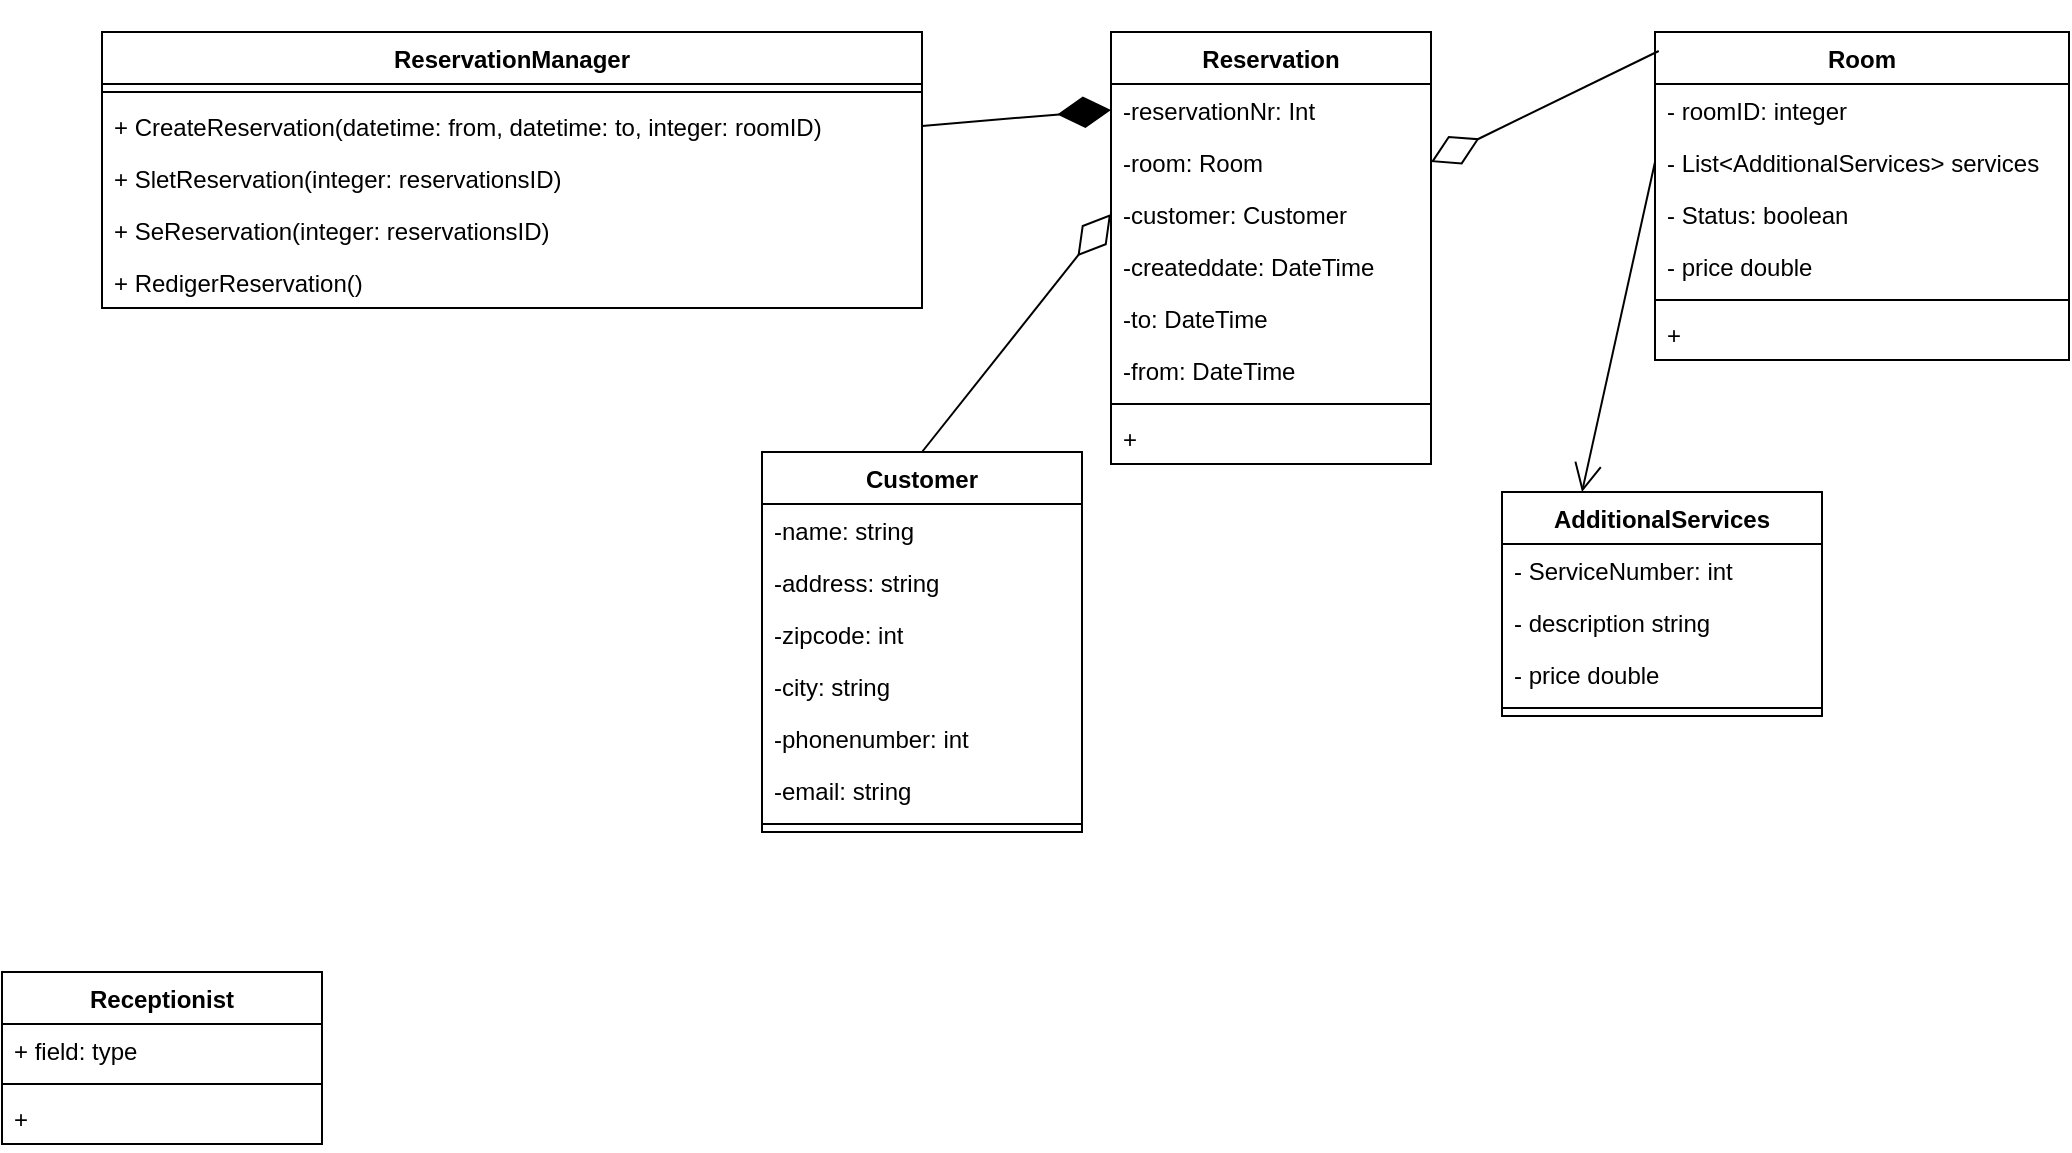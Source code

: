 <mxfile version="13.1.1" type="device"><diagram id="whZ5v9_JRnlCcAgVzc-4" name="Page-1"><mxGraphModel dx="1391" dy="804" grid="1" gridSize="10" guides="1" tooltips="1" connect="1" arrows="1" fold="1" page="1" pageScale="1" pageWidth="1169" pageHeight="827" math="0" shadow="0"><root><mxCell id="0"/><mxCell id="1" parent="0"/><mxCell id="ISTzka6p-pQinGL1WDb4-18" value="Receptionist" style="swimlane;fontStyle=1;align=center;verticalAlign=top;childLayout=stackLayout;horizontal=1;startSize=26;horizontalStack=0;resizeParent=1;resizeParentMax=0;resizeLast=0;collapsible=1;marginBottom=0;" parent="1" vertex="1"><mxGeometry x="30" y="520" width="160" height="86" as="geometry"/></mxCell><mxCell id="ISTzka6p-pQinGL1WDb4-19" value="+ field: type" style="text;strokeColor=none;fillColor=none;align=left;verticalAlign=top;spacingLeft=4;spacingRight=4;overflow=hidden;rotatable=0;points=[[0,0.5],[1,0.5]];portConstraint=eastwest;" parent="ISTzka6p-pQinGL1WDb4-18" vertex="1"><mxGeometry y="26" width="160" height="26" as="geometry"/></mxCell><mxCell id="ISTzka6p-pQinGL1WDb4-20" value="" style="line;strokeWidth=1;fillColor=none;align=left;verticalAlign=middle;spacingTop=-1;spacingLeft=3;spacingRight=3;rotatable=0;labelPosition=right;points=[];portConstraint=eastwest;" parent="ISTzka6p-pQinGL1WDb4-18" vertex="1"><mxGeometry y="52" width="160" height="8" as="geometry"/></mxCell><mxCell id="ISTzka6p-pQinGL1WDb4-21" value="+ " style="text;strokeColor=none;fillColor=none;align=left;verticalAlign=top;spacingLeft=4;spacingRight=4;overflow=hidden;rotatable=0;points=[[0,0.5],[1,0.5]];portConstraint=eastwest;" parent="ISTzka6p-pQinGL1WDb4-18" vertex="1"><mxGeometry y="60" width="160" height="26" as="geometry"/></mxCell><mxCell id="ISTzka6p-pQinGL1WDb4-11" value="ReservationManager" style="swimlane;fontStyle=1;align=center;verticalAlign=top;childLayout=stackLayout;horizontal=1;startSize=26;horizontalStack=0;resizeParent=1;resizeParentMax=0;resizeLast=0;collapsible=1;marginBottom=0;" parent="1" vertex="1"><mxGeometry x="80" y="50" width="410" height="138" as="geometry"/></mxCell><mxCell id="ISTzka6p-pQinGL1WDb4-13" value="" style="line;strokeWidth=1;fillColor=none;align=left;verticalAlign=middle;spacingTop=-1;spacingLeft=3;spacingRight=3;rotatable=0;labelPosition=right;points=[];portConstraint=eastwest;" parent="ISTzka6p-pQinGL1WDb4-11" vertex="1"><mxGeometry y="26" width="410" height="8" as="geometry"/></mxCell><mxCell id="ISTzka6p-pQinGL1WDb4-14" value="+ CreateReservation(datetime: from, datetime: to, integer: roomID)" style="text;strokeColor=none;fillColor=none;align=left;verticalAlign=top;spacingLeft=4;spacingRight=4;overflow=hidden;rotatable=0;points=[[0,0.5],[1,0.5]];portConstraint=eastwest;fontStyle=0" parent="ISTzka6p-pQinGL1WDb4-11" vertex="1"><mxGeometry y="34" width="410" height="26" as="geometry"/></mxCell><mxCell id="ISTzka6p-pQinGL1WDb4-15" value="+ SletReservation(integer: reservationsID) " style="text;strokeColor=none;fillColor=none;align=left;verticalAlign=top;spacingLeft=4;spacingRight=4;overflow=hidden;rotatable=0;points=[[0,0.5],[1,0.5]];portConstraint=eastwest;" parent="ISTzka6p-pQinGL1WDb4-11" vertex="1"><mxGeometry y="60" width="410" height="26" as="geometry"/></mxCell><mxCell id="ISTzka6p-pQinGL1WDb4-16" value="+ SeReservation(integer: reservationsID)" style="text;strokeColor=none;fillColor=none;align=left;verticalAlign=top;spacingLeft=4;spacingRight=4;overflow=hidden;rotatable=0;points=[[0,0.5],[1,0.5]];portConstraint=eastwest;" parent="ISTzka6p-pQinGL1WDb4-11" vertex="1"><mxGeometry y="86" width="410" height="26" as="geometry"/></mxCell><mxCell id="ISTzka6p-pQinGL1WDb4-17" value="+ RedigerReservation() " style="text;strokeColor=none;fillColor=none;align=left;verticalAlign=top;spacingLeft=4;spacingRight=4;overflow=hidden;rotatable=0;points=[[0,0.5],[1,0.5]];portConstraint=eastwest;" parent="ISTzka6p-pQinGL1WDb4-11" vertex="1"><mxGeometry y="112" width="410" height="26" as="geometry"/></mxCell><mxCell id="ISTzka6p-pQinGL1WDb4-26" value="Reservation" style="swimlane;fontStyle=1;align=center;verticalAlign=top;childLayout=stackLayout;horizontal=1;startSize=26;horizontalStack=0;resizeParent=1;resizeParentMax=0;resizeLast=0;collapsible=1;marginBottom=0;" parent="1" vertex="1"><mxGeometry x="584.5" y="50" width="160" height="216" as="geometry"><mxRectangle x="600" y="270" width="70" height="26" as="alternateBounds"/></mxGeometry></mxCell><mxCell id="ISTzka6p-pQinGL1WDb4-27" value="-reservationNr: Int" style="text;strokeColor=none;fillColor=none;align=left;verticalAlign=top;spacingLeft=4;spacingRight=4;overflow=hidden;rotatable=0;points=[[0,0.5],[1,0.5]];portConstraint=eastwest;" parent="ISTzka6p-pQinGL1WDb4-26" vertex="1"><mxGeometry y="26" width="160" height="26" as="geometry"/></mxCell><mxCell id="ISTzka6p-pQinGL1WDb4-30" value="-room: Room" style="text;strokeColor=none;fillColor=none;align=left;verticalAlign=top;spacingLeft=4;spacingRight=4;overflow=hidden;rotatable=0;points=[[0,0.5],[1,0.5]];portConstraint=eastwest;" parent="ISTzka6p-pQinGL1WDb4-26" vertex="1"><mxGeometry y="52" width="160" height="26" as="geometry"/></mxCell><mxCell id="ISTzka6p-pQinGL1WDb4-31" value="-customer: Customer" style="text;strokeColor=none;fillColor=none;align=left;verticalAlign=top;spacingLeft=4;spacingRight=4;overflow=hidden;rotatable=0;points=[[0,0.5],[1,0.5]];portConstraint=eastwest;" parent="ISTzka6p-pQinGL1WDb4-26" vertex="1"><mxGeometry y="78" width="160" height="26" as="geometry"/></mxCell><mxCell id="ISTzka6p-pQinGL1WDb4-32" value="-createddate: DateTime" style="text;strokeColor=none;fillColor=none;align=left;verticalAlign=top;spacingLeft=4;spacingRight=4;overflow=hidden;rotatable=0;points=[[0,0.5],[1,0.5]];portConstraint=eastwest;" parent="ISTzka6p-pQinGL1WDb4-26" vertex="1"><mxGeometry y="104" width="160" height="26" as="geometry"/></mxCell><mxCell id="ISTzka6p-pQinGL1WDb4-33" value="-to: DateTime" style="text;strokeColor=none;fillColor=none;align=left;verticalAlign=top;spacingLeft=4;spacingRight=4;overflow=hidden;rotatable=0;points=[[0,0.5],[1,0.5]];portConstraint=eastwest;" parent="ISTzka6p-pQinGL1WDb4-26" vertex="1"><mxGeometry y="130" width="160" height="26" as="geometry"/></mxCell><mxCell id="ISTzka6p-pQinGL1WDb4-34" value="-from: DateTime" style="text;strokeColor=none;fillColor=none;align=left;verticalAlign=top;spacingLeft=4;spacingRight=4;overflow=hidden;rotatable=0;points=[[0,0.5],[1,0.5]];portConstraint=eastwest;" parent="ISTzka6p-pQinGL1WDb4-26" vertex="1"><mxGeometry y="156" width="160" height="26" as="geometry"/></mxCell><mxCell id="ISTzka6p-pQinGL1WDb4-28" value="" style="line;strokeWidth=1;fillColor=none;align=left;verticalAlign=middle;spacingTop=-1;spacingLeft=3;spacingRight=3;rotatable=0;labelPosition=right;points=[];portConstraint=eastwest;" parent="ISTzka6p-pQinGL1WDb4-26" vertex="1"><mxGeometry y="182" width="160" height="8" as="geometry"/></mxCell><mxCell id="ISTzka6p-pQinGL1WDb4-29" value="+ " style="text;strokeColor=none;fillColor=none;align=left;verticalAlign=top;spacingLeft=4;spacingRight=4;overflow=hidden;rotatable=0;points=[[0,0.5],[1,0.5]];portConstraint=eastwest;" parent="ISTzka6p-pQinGL1WDb4-26" vertex="1"><mxGeometry y="190" width="160" height="26" as="geometry"/></mxCell><mxCell id="ISTzka6p-pQinGL1WDb4-1" value="Room" style="swimlane;fontStyle=1;align=center;verticalAlign=top;childLayout=stackLayout;horizontal=1;startSize=26;horizontalStack=0;resizeParent=1;resizeParentMax=0;resizeLast=0;collapsible=1;marginBottom=0;" parent="1" vertex="1"><mxGeometry x="856.5" y="50" width="207" height="164" as="geometry"/></mxCell><mxCell id="ISTzka6p-pQinGL1WDb4-2" value="- roomID: integer" style="text;strokeColor=none;fillColor=none;align=left;verticalAlign=top;spacingLeft=4;spacingRight=4;overflow=hidden;rotatable=0;points=[[0,0.5],[1,0.5]];portConstraint=eastwest;" parent="ISTzka6p-pQinGL1WDb4-1" vertex="1"><mxGeometry y="26" width="207" height="26" as="geometry"/></mxCell><mxCell id="ISTzka6p-pQinGL1WDb4-3" value="- List&lt;AdditionalServices&gt; services" style="text;strokeColor=none;fillColor=none;align=left;verticalAlign=top;spacingLeft=4;spacingRight=4;overflow=hidden;rotatable=0;points=[[0,0.5],[1,0.5]];portConstraint=eastwest;fontStyle=0" parent="ISTzka6p-pQinGL1WDb4-1" vertex="1"><mxGeometry y="52" width="207" height="26" as="geometry"/></mxCell><mxCell id="ISTzka6p-pQinGL1WDb4-4" value="- Status: boolean" style="text;strokeColor=none;fillColor=none;align=left;verticalAlign=top;spacingLeft=4;spacingRight=4;overflow=hidden;rotatable=0;points=[[0,0.5],[1,0.5]];portConstraint=eastwest;" parent="ISTzka6p-pQinGL1WDb4-1" vertex="1"><mxGeometry y="78" width="207" height="26" as="geometry"/></mxCell><mxCell id="wVsN-g-OEEpbStnL9eFG-8" value="- price double" style="text;strokeColor=none;fillColor=none;align=left;verticalAlign=top;spacingLeft=4;spacingRight=4;overflow=hidden;rotatable=0;points=[[0,0.5],[1,0.5]];portConstraint=eastwest;" vertex="1" parent="ISTzka6p-pQinGL1WDb4-1"><mxGeometry y="104" width="207" height="26" as="geometry"/></mxCell><mxCell id="ISTzka6p-pQinGL1WDb4-5" value="" style="line;strokeWidth=1;fillColor=none;align=left;verticalAlign=middle;spacingTop=-1;spacingLeft=3;spacingRight=3;rotatable=0;labelPosition=right;points=[];portConstraint=eastwest;" parent="ISTzka6p-pQinGL1WDb4-1" vertex="1"><mxGeometry y="130" width="207" height="8" as="geometry"/></mxCell><mxCell id="ISTzka6p-pQinGL1WDb4-6" value="+ " style="text;strokeColor=none;fillColor=none;align=left;verticalAlign=top;spacingLeft=4;spacingRight=4;overflow=hidden;rotatable=0;points=[[0,0.5],[1,0.5]];portConstraint=eastwest;" parent="ISTzka6p-pQinGL1WDb4-1" vertex="1"><mxGeometry y="138" width="207" height="26" as="geometry"/></mxCell><mxCell id="wVsN-g-OEEpbStnL9eFG-9" value="" style="endArrow=diamondThin;endFill=1;endSize=24;html=1;exitX=1;exitY=0.5;exitDx=0;exitDy=0;entryX=0;entryY=0.5;entryDx=0;entryDy=0;" edge="1" parent="1" source="ISTzka6p-pQinGL1WDb4-14" target="ISTzka6p-pQinGL1WDb4-27"><mxGeometry width="160" relative="1" as="geometry"><mxPoint x="390" y="230" as="sourcePoint"/><mxPoint x="530" y="180" as="targetPoint"/></mxGeometry></mxCell><mxCell id="wVsN-g-OEEpbStnL9eFG-11" value="" style="endArrow=diamondThin;endFill=0;endSize=24;html=1;entryX=1;entryY=0.5;entryDx=0;entryDy=0;exitX=0.009;exitY=0.058;exitDx=0;exitDy=0;exitPerimeter=0;" edge="1" parent="1" source="ISTzka6p-pQinGL1WDb4-1" target="ISTzka6p-pQinGL1WDb4-30"><mxGeometry width="160" relative="1" as="geometry"><mxPoint x="820" y="280" as="sourcePoint"/><mxPoint x="980" y="280" as="targetPoint"/></mxGeometry></mxCell><mxCell id="ISTzka6p-pQinGL1WDb4-7" value="Customer" style="swimlane;fontStyle=1;align=center;verticalAlign=top;childLayout=stackLayout;horizontal=1;startSize=26;horizontalStack=0;resizeParent=1;resizeParentMax=0;resizeLast=0;collapsible=1;marginBottom=0;" parent="1" vertex="1"><mxGeometry x="410" y="260" width="160" height="190" as="geometry"><mxRectangle x="600" y="270" width="70" height="26" as="alternateBounds"/></mxGeometry></mxCell><mxCell id="ISTzka6p-pQinGL1WDb4-8" value="-name: string" style="text;strokeColor=none;fillColor=none;align=left;verticalAlign=top;spacingLeft=4;spacingRight=4;overflow=hidden;rotatable=0;points=[[0,0.5],[1,0.5]];portConstraint=eastwest;" parent="ISTzka6p-pQinGL1WDb4-7" vertex="1"><mxGeometry y="26" width="160" height="26" as="geometry"/></mxCell><mxCell id="wVsN-g-OEEpbStnL9eFG-1" value="-address: string" style="text;strokeColor=none;fillColor=none;align=left;verticalAlign=top;spacingLeft=4;spacingRight=4;overflow=hidden;rotatable=0;points=[[0,0.5],[1,0.5]];portConstraint=eastwest;" vertex="1" parent="ISTzka6p-pQinGL1WDb4-7"><mxGeometry y="52" width="160" height="26" as="geometry"/></mxCell><mxCell id="wVsN-g-OEEpbStnL9eFG-2" value="-zipcode: int" style="text;strokeColor=none;fillColor=none;align=left;verticalAlign=top;spacingLeft=4;spacingRight=4;overflow=hidden;rotatable=0;points=[[0,0.5],[1,0.5]];portConstraint=eastwest;" vertex="1" parent="ISTzka6p-pQinGL1WDb4-7"><mxGeometry y="78" width="160" height="26" as="geometry"/></mxCell><mxCell id="wVsN-g-OEEpbStnL9eFG-3" value="-city: string" style="text;strokeColor=none;fillColor=none;align=left;verticalAlign=top;spacingLeft=4;spacingRight=4;overflow=hidden;rotatable=0;points=[[0,0.5],[1,0.5]];portConstraint=eastwest;" vertex="1" parent="ISTzka6p-pQinGL1WDb4-7"><mxGeometry y="104" width="160" height="26" as="geometry"/></mxCell><mxCell id="wVsN-g-OEEpbStnL9eFG-4" value="-phonenumber: int" style="text;strokeColor=none;fillColor=none;align=left;verticalAlign=top;spacingLeft=4;spacingRight=4;overflow=hidden;rotatable=0;points=[[0,0.5],[1,0.5]];portConstraint=eastwest;" vertex="1" parent="ISTzka6p-pQinGL1WDb4-7"><mxGeometry y="130" width="160" height="26" as="geometry"/></mxCell><mxCell id="wVsN-g-OEEpbStnL9eFG-5" value="-email: string" style="text;strokeColor=none;fillColor=none;align=left;verticalAlign=top;spacingLeft=4;spacingRight=4;overflow=hidden;rotatable=0;points=[[0,0.5],[1,0.5]];portConstraint=eastwest;" vertex="1" parent="ISTzka6p-pQinGL1WDb4-7"><mxGeometry y="156" width="160" height="26" as="geometry"/></mxCell><mxCell id="ISTzka6p-pQinGL1WDb4-9" value="" style="line;strokeWidth=1;fillColor=none;align=left;verticalAlign=middle;spacingTop=-1;spacingLeft=3;spacingRight=3;rotatable=0;labelPosition=right;points=[];portConstraint=eastwest;" parent="ISTzka6p-pQinGL1WDb4-7" vertex="1"><mxGeometry y="182" width="160" height="8" as="geometry"/></mxCell><mxCell id="wVsN-g-OEEpbStnL9eFG-12" value="" style="endArrow=diamondThin;endFill=0;endSize=24;html=1;entryX=0;entryY=0.5;entryDx=0;entryDy=0;exitX=0.5;exitY=0;exitDx=0;exitDy=0;" edge="1" parent="1" source="ISTzka6p-pQinGL1WDb4-7" target="ISTzka6p-pQinGL1WDb4-31"><mxGeometry width="160" relative="1" as="geometry"><mxPoint x="430" y="220" as="sourcePoint"/><mxPoint x="590" y="220" as="targetPoint"/></mxGeometry></mxCell><mxCell id="ISTzka6p-pQinGL1WDb4-22" value="AdditionalServices" style="swimlane;fontStyle=1;align=center;verticalAlign=top;childLayout=stackLayout;horizontal=1;startSize=26;horizontalStack=0;resizeParent=1;resizeParentMax=0;resizeLast=0;collapsible=1;marginBottom=0;" parent="1" vertex="1"><mxGeometry x="780" y="280" width="160" height="112" as="geometry"><mxRectangle x="900" y="360" width="110" height="26" as="alternateBounds"/></mxGeometry></mxCell><mxCell id="ISTzka6p-pQinGL1WDb4-23" value="- ServiceNumber: int" style="text;strokeColor=none;fillColor=none;align=left;verticalAlign=top;spacingLeft=4;spacingRight=4;overflow=hidden;rotatable=0;points=[[0,0.5],[1,0.5]];portConstraint=eastwest;" parent="ISTzka6p-pQinGL1WDb4-22" vertex="1"><mxGeometry y="26" width="160" height="26" as="geometry"/></mxCell><mxCell id="wVsN-g-OEEpbStnL9eFG-6" value="- description string" style="text;strokeColor=none;fillColor=none;align=left;verticalAlign=top;spacingLeft=4;spacingRight=4;overflow=hidden;rotatable=0;points=[[0,0.5],[1,0.5]];portConstraint=eastwest;" vertex="1" parent="ISTzka6p-pQinGL1WDb4-22"><mxGeometry y="52" width="160" height="26" as="geometry"/></mxCell><mxCell id="wVsN-g-OEEpbStnL9eFG-7" value="- price double" style="text;strokeColor=none;fillColor=none;align=left;verticalAlign=top;spacingLeft=4;spacingRight=4;overflow=hidden;rotatable=0;points=[[0,0.5],[1,0.5]];portConstraint=eastwest;" vertex="1" parent="ISTzka6p-pQinGL1WDb4-22"><mxGeometry y="78" width="160" height="26" as="geometry"/></mxCell><mxCell id="ISTzka6p-pQinGL1WDb4-24" value="" style="line;strokeWidth=1;fillColor=none;align=left;verticalAlign=middle;spacingTop=-1;spacingLeft=3;spacingRight=3;rotatable=0;labelPosition=right;points=[];portConstraint=eastwest;" parent="ISTzka6p-pQinGL1WDb4-22" vertex="1"><mxGeometry y="104" width="160" height="8" as="geometry"/></mxCell><mxCell id="wVsN-g-OEEpbStnL9eFG-13" value="" style="endArrow=open;endFill=1;endSize=12;html=1;exitX=0;exitY=0.5;exitDx=0;exitDy=0;entryX=0.25;entryY=0;entryDx=0;entryDy=0;" edge="1" parent="1" source="ISTzka6p-pQinGL1WDb4-3" target="ISTzka6p-pQinGL1WDb4-22"><mxGeometry width="160" relative="1" as="geometry"><mxPoint x="620" y="300" as="sourcePoint"/><mxPoint x="780" y="300" as="targetPoint"/></mxGeometry></mxCell></root></mxGraphModel></diagram></mxfile>